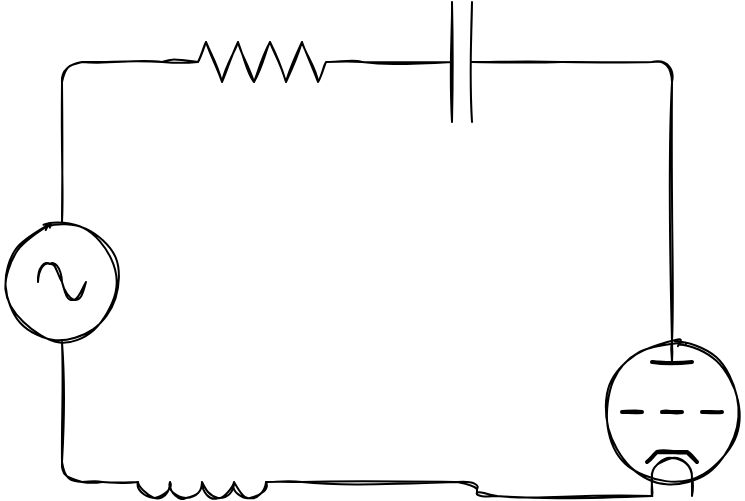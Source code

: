 <mxfile version="15.5.4" type="embed"><diagram id="jTEcTSZl6hROBgbXp9CA" name="Page-1"><mxGraphModel dx="663" dy="772" grid="1" gridSize="10" guides="1" tooltips="1" connect="1" arrows="1" fold="1" page="1" pageScale="1" pageWidth="827" pageHeight="1169" math="0" shadow="0"><root><mxCell id="0"/><mxCell id="1" parent="0"/><mxCell id="2" value="" style="pointerEvents=1;verticalLabelPosition=bottom;shadow=0;dashed=0;align=center;html=1;verticalAlign=top;shape=mxgraph.electrical.resistors.resistor_2;sketch=1;" vertex="1" parent="1"><mxGeometry x="160" y="110" width="100" height="20" as="geometry"/></mxCell><mxCell id="3" value="" style="pointerEvents=1;verticalLabelPosition=bottom;shadow=0;dashed=0;align=center;html=1;verticalAlign=top;shape=mxgraph.electrical.capacitors.capacitor_1;sketch=1;" vertex="1" parent="1"><mxGeometry x="260" y="90" width="100" height="60" as="geometry"/></mxCell><mxCell id="4" value="" style="pointerEvents=1;verticalLabelPosition=bottom;shadow=0;dashed=0;align=center;html=1;verticalAlign=top;shape=mxgraph.electrical.inductors.inductor_3;direction=west;sketch=1;" vertex="1" parent="1"><mxGeometry x="130" y="330" width="100" height="8" as="geometry"/></mxCell><mxCell id="5" value="" style="pointerEvents=1;verticalLabelPosition=bottom;shadow=0;dashed=0;align=center;html=1;verticalAlign=top;shape=mxgraph.electrical.signal_sources.source;aspect=fixed;points=[[0.5,0,0],[1,0.5,0],[0.5,1,0],[0,0.5,0]];elSignalType=ac;sketch=1;" vertex="1" parent="1"><mxGeometry x="80" y="200" width="60" height="60" as="geometry"/></mxCell><mxCell id="16" value="" style="verticalLabelPosition=bottom;shadow=0;dashed=0;align=center;html=1;verticalAlign=top;shape=mxgraph.electrical.thermionic_devices.triode;sketch=1;" vertex="1" parent="1"><mxGeometry x="380" y="260" width="70" height="77" as="geometry"/></mxCell><mxCell id="25" value="" style="endArrow=none;html=1;entryX=1;entryY=0.5;entryDx=0;entryDy=0;entryPerimeter=0;exitX=0.5;exitY=0;exitDx=0;exitDy=0;exitPerimeter=0;edgeStyle=orthogonalEdgeStyle;sketch=1;" edge="1" parent="1" source="16" target="3"><mxGeometry width="50" height="50" relative="1" as="geometry"><mxPoint x="520" y="380" as="sourcePoint"/><mxPoint x="570" y="330" as="targetPoint"/></mxGeometry></mxCell><mxCell id="27" value="" style="endArrow=none;html=1;exitX=1;exitY=1;exitDx=0;exitDy=0;exitPerimeter=0;entryX=0.5;entryY=1;entryDx=0;entryDy=0;entryPerimeter=0;edgeStyle=elbowEdgeStyle;sketch=1;" edge="1" parent="1" source="4" target="5"><mxGeometry width="50" height="50" relative="1" as="geometry"><mxPoint x="520" y="380" as="sourcePoint"/><mxPoint x="570" y="330" as="targetPoint"/><Array as="points"><mxPoint x="110" y="300"/></Array></mxGeometry></mxCell><mxCell id="28" value="" style="endArrow=none;html=1;entryX=0;entryY=0.5;entryDx=0;entryDy=0;entryPerimeter=0;exitX=0.5;exitY=0;exitDx=0;exitDy=0;exitPerimeter=0;edgeStyle=orthogonalEdgeStyle;sketch=1;" edge="1" parent="1" source="5" target="2"><mxGeometry width="50" height="50" relative="1" as="geometry"><mxPoint x="80" y="170" as="sourcePoint"/><mxPoint x="130" y="120" as="targetPoint"/></mxGeometry></mxCell><mxCell id="29" value="" style="endArrow=none;html=1;entryX=0.36;entryY=1;entryDx=0;entryDy=0;entryPerimeter=0;exitX=0;exitY=1;exitDx=0;exitDy=0;exitPerimeter=0;edgeStyle=elbowEdgeStyle;sketch=1;" edge="1" parent="1" source="4" target="16"><mxGeometry width="50" height="50" relative="1" as="geometry"><mxPoint x="520" y="340" as="sourcePoint"/><mxPoint x="570" y="290" as="targetPoint"/></mxGeometry></mxCell></root></mxGraphModel></diagram></mxfile>
